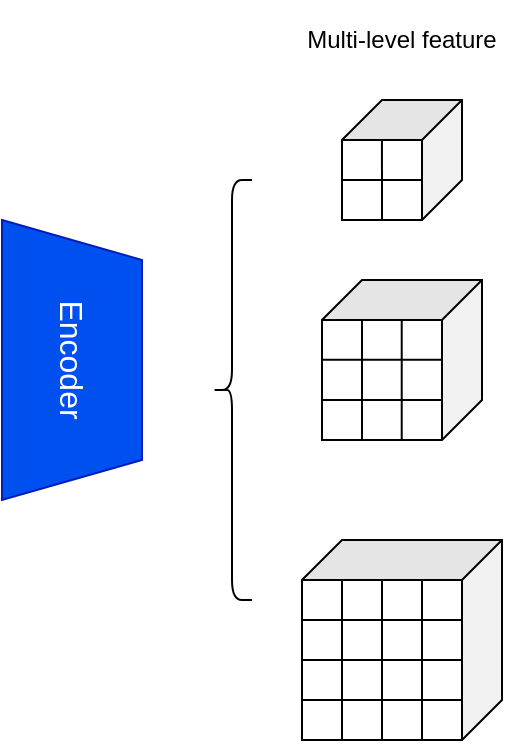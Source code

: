 <mxfile version="21.6.6" type="github">
  <diagram name="第 1 页" id="aBr6WzVFOg7q3qQ0ktUE">
    <mxGraphModel dx="778" dy="472" grid="1" gridSize="10" guides="1" tooltips="1" connect="1" arrows="1" fold="1" page="1" pageScale="1" pageWidth="3300" pageHeight="2339" math="0" shadow="0">
      <root>
        <mxCell id="0" />
        <mxCell id="1" parent="0" />
        <mxCell id="MqWlva8balTGidL8iJgE-1" value="&lt;font style=&quot;font-size: 16px;&quot;&gt;Encoder&lt;/font&gt;" style="shape=trapezoid;perimeter=trapezoidPerimeter;whiteSpace=wrap;html=1;fixedSize=1;rotation=90;fillColor=#0050ef;fontColor=#ffffff;strokeColor=#001DBC;" vertex="1" parent="1">
          <mxGeometry x="165" y="215" width="140" height="70" as="geometry" />
        </mxCell>
        <mxCell id="MqWlva8balTGidL8iJgE-2" value="" style="shape=cube;whiteSpace=wrap;html=1;boundedLbl=1;backgroundOutline=1;darkOpacity=0.05;darkOpacity2=0.1;rotation=90;" vertex="1" parent="1">
          <mxGeometry x="370" y="120" width="60" height="60" as="geometry" />
        </mxCell>
        <mxCell id="MqWlva8balTGidL8iJgE-4" value="" style="shape=cube;whiteSpace=wrap;html=1;boundedLbl=1;backgroundOutline=1;darkOpacity=0.05;darkOpacity2=0.1;rotation=90;" vertex="1" parent="1">
          <mxGeometry x="350" y="340" width="100" height="100" as="geometry" />
        </mxCell>
        <mxCell id="MqWlva8balTGidL8iJgE-5" value="" style="endArrow=none;html=1;rounded=0;" edge="1" parent="1" target="MqWlva8balTGidL8iJgE-2">
          <mxGeometry width="50" height="50" relative="1" as="geometry">
            <mxPoint x="370" y="160" as="sourcePoint" />
            <mxPoint x="420" y="110" as="targetPoint" />
          </mxGeometry>
        </mxCell>
        <mxCell id="MqWlva8balTGidL8iJgE-8" value="" style="endArrow=none;html=1;rounded=0;entryX=0.6;entryY=0.2;entryDx=0;entryDy=0;entryPerimeter=0;" edge="1" parent="1" target="MqWlva8balTGidL8iJgE-4">
          <mxGeometry width="50" height="50" relative="1" as="geometry">
            <mxPoint x="350" y="400" as="sourcePoint" />
            <mxPoint x="400" y="350" as="targetPoint" />
          </mxGeometry>
        </mxCell>
        <mxCell id="MqWlva8balTGidL8iJgE-9" value="" style="endArrow=none;html=1;rounded=0;entryX=0;entryY=0;entryDx=100;entryDy=60;entryPerimeter=0;" edge="1" parent="1" target="MqWlva8balTGidL8iJgE-4">
          <mxGeometry width="50" height="50" relative="1" as="geometry">
            <mxPoint x="390" y="360" as="sourcePoint" />
            <mxPoint x="390" y="430" as="targetPoint" />
          </mxGeometry>
        </mxCell>
        <mxCell id="MqWlva8balTGidL8iJgE-15" value="" style="endArrow=none;html=1;rounded=0;entryX=0.4;entryY=0.2;entryDx=0;entryDy=0;entryPerimeter=0;" edge="1" parent="1" target="MqWlva8balTGidL8iJgE-4">
          <mxGeometry width="50" height="50" relative="1" as="geometry">
            <mxPoint x="350" y="380" as="sourcePoint" />
            <mxPoint x="390" y="380" as="targetPoint" />
          </mxGeometry>
        </mxCell>
        <mxCell id="MqWlva8balTGidL8iJgE-16" value="" style="endArrow=none;html=1;rounded=0;entryX=0.4;entryY=0.2;entryDx=0;entryDy=0;entryPerimeter=0;" edge="1" parent="1">
          <mxGeometry width="50" height="50" relative="1" as="geometry">
            <mxPoint x="350" y="420" as="sourcePoint" />
            <mxPoint x="430" y="420" as="targetPoint" />
          </mxGeometry>
        </mxCell>
        <mxCell id="MqWlva8balTGidL8iJgE-17" value="" style="endArrow=none;html=1;rounded=0;entryX=0;entryY=0;entryDx=100;entryDy=60;entryPerimeter=0;" edge="1" parent="1">
          <mxGeometry width="50" height="50" relative="1" as="geometry">
            <mxPoint x="370" y="360" as="sourcePoint" />
            <mxPoint x="370" y="440" as="targetPoint" />
          </mxGeometry>
        </mxCell>
        <mxCell id="MqWlva8balTGidL8iJgE-18" value="" style="endArrow=none;html=1;rounded=0;entryX=0;entryY=0;entryDx=100;entryDy=60;entryPerimeter=0;" edge="1" parent="1">
          <mxGeometry width="50" height="50" relative="1" as="geometry">
            <mxPoint x="410" y="360" as="sourcePoint" />
            <mxPoint x="410" y="440" as="targetPoint" />
          </mxGeometry>
        </mxCell>
        <mxCell id="MqWlva8balTGidL8iJgE-19" value="" style="endArrow=none;html=1;rounded=0;entryX=0.667;entryY=0.333;entryDx=0;entryDy=0;entryPerimeter=0;" edge="1" parent="1" target="MqWlva8balTGidL8iJgE-2">
          <mxGeometry width="50" height="50" relative="1" as="geometry">
            <mxPoint x="370" y="160" as="sourcePoint" />
            <mxPoint x="420" y="110" as="targetPoint" />
          </mxGeometry>
        </mxCell>
        <mxCell id="MqWlva8balTGidL8iJgE-20" value="" style="endArrow=none;html=1;rounded=0;entryX=0.333;entryY=0.667;entryDx=0;entryDy=0;entryPerimeter=0;" edge="1" parent="1" target="MqWlva8balTGidL8iJgE-2">
          <mxGeometry width="50" height="50" relative="1" as="geometry">
            <mxPoint x="390" y="180" as="sourcePoint" />
            <mxPoint x="390" y="160" as="targetPoint" />
          </mxGeometry>
        </mxCell>
        <mxCell id="MqWlva8balTGidL8iJgE-22" value="" style="shape=cube;whiteSpace=wrap;html=1;boundedLbl=1;backgroundOutline=1;darkOpacity=0.05;darkOpacity2=0.1;rotation=90;" vertex="1" parent="1">
          <mxGeometry x="360" y="210" width="80" height="80" as="geometry" />
        </mxCell>
        <mxCell id="MqWlva8balTGidL8iJgE-24" value="" style="endArrow=none;html=1;rounded=0;entryX=0.75;entryY=0.25;entryDx=0;entryDy=0;entryPerimeter=0;" edge="1" parent="1" target="MqWlva8balTGidL8iJgE-22">
          <mxGeometry width="50" height="50" relative="1" as="geometry">
            <mxPoint x="360" y="270" as="sourcePoint" />
            <mxPoint x="410" y="220" as="targetPoint" />
          </mxGeometry>
        </mxCell>
        <mxCell id="MqWlva8balTGidL8iJgE-25" value="" style="endArrow=none;html=1;rounded=0;entryX=0.75;entryY=0.25;entryDx=0;entryDy=0;entryPerimeter=0;" edge="1" parent="1">
          <mxGeometry width="50" height="50" relative="1" as="geometry">
            <mxPoint x="360" y="249.86" as="sourcePoint" />
            <mxPoint x="420" y="249.86" as="targetPoint" />
          </mxGeometry>
        </mxCell>
        <mxCell id="MqWlva8balTGidL8iJgE-26" value="" style="endArrow=none;html=1;rounded=0;entryX=0.25;entryY=0.75;entryDx=0;entryDy=0;entryPerimeter=0;" edge="1" parent="1" target="MqWlva8balTGidL8iJgE-22">
          <mxGeometry width="50" height="50" relative="1" as="geometry">
            <mxPoint x="380" y="290" as="sourcePoint" />
            <mxPoint x="380" y="250" as="targetPoint" />
          </mxGeometry>
        </mxCell>
        <mxCell id="MqWlva8balTGidL8iJgE-27" value="" style="endArrow=none;html=1;rounded=0;entryX=0.25;entryY=0.75;entryDx=0;entryDy=0;entryPerimeter=0;" edge="1" parent="1">
          <mxGeometry width="50" height="50" relative="1" as="geometry">
            <mxPoint x="399.86" y="290" as="sourcePoint" />
            <mxPoint x="399.86" y="230" as="targetPoint" />
          </mxGeometry>
        </mxCell>
        <mxCell id="MqWlva8balTGidL8iJgE-28" value="" style="shape=curlyBracket;whiteSpace=wrap;html=1;rounded=1;labelPosition=left;verticalLabelPosition=middle;align=right;verticalAlign=middle;" vertex="1" parent="1">
          <mxGeometry x="305" y="160" width="20" height="210" as="geometry" />
        </mxCell>
        <mxCell id="MqWlva8balTGidL8iJgE-29" value="Multi-level feature" style="text;html=1;strokeColor=none;fillColor=none;align=center;verticalAlign=middle;whiteSpace=wrap;rounded=0;" vertex="1" parent="1">
          <mxGeometry x="345" y="70" width="110" height="40" as="geometry" />
        </mxCell>
      </root>
    </mxGraphModel>
  </diagram>
</mxfile>
